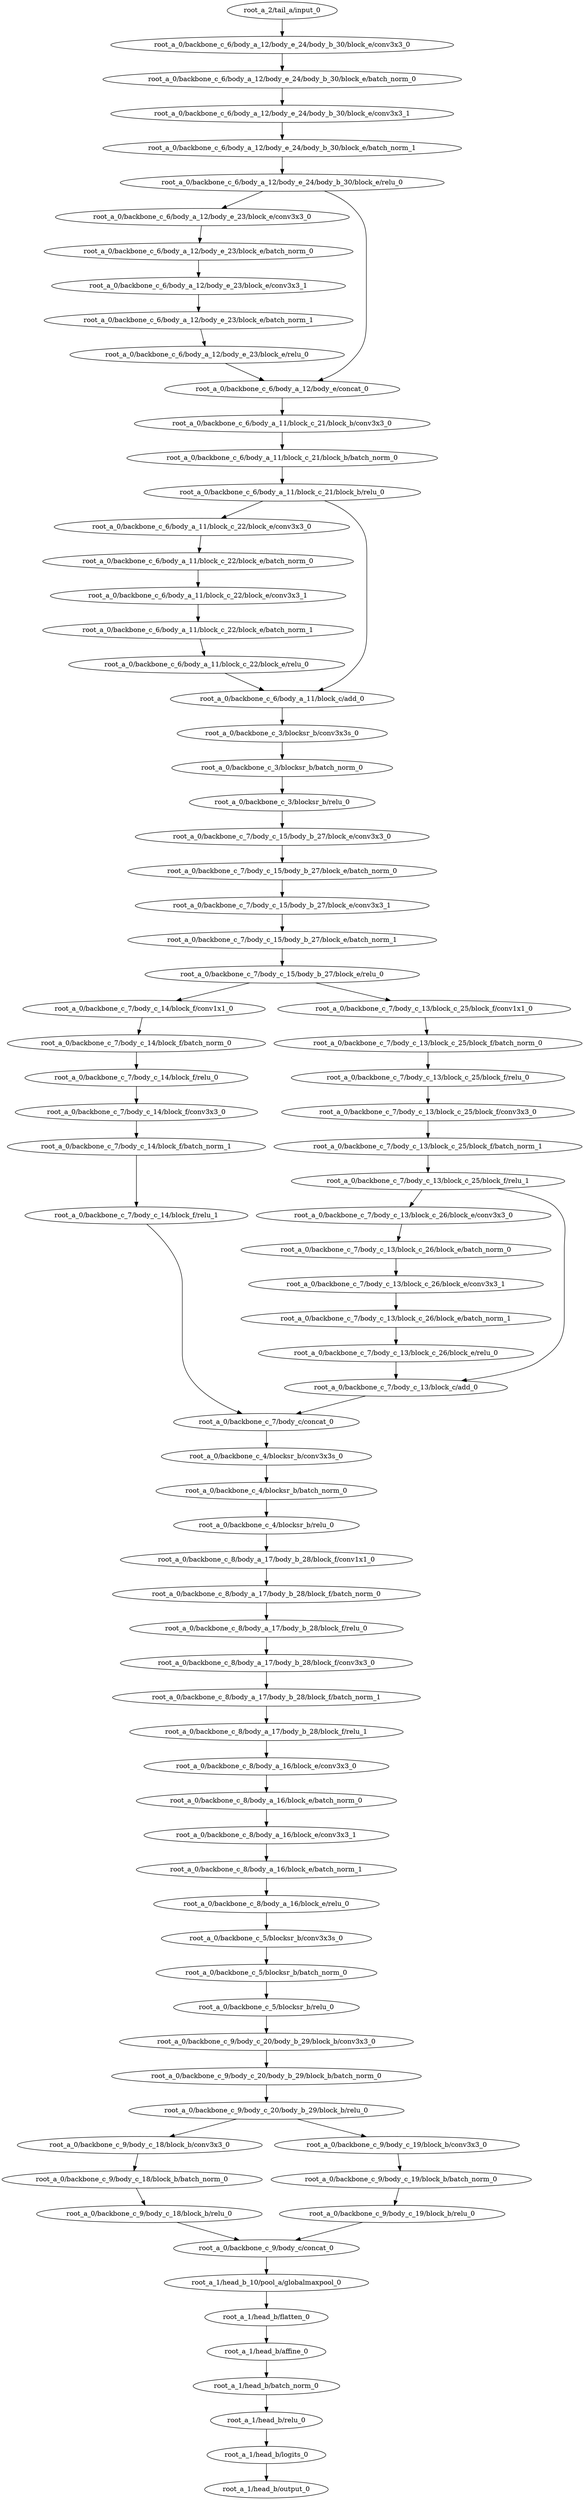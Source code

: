 digraph root_a {
	"root_a_2/tail_a/input_0"
	"root_a_0/backbone_c_6/body_a_12/body_e_24/body_b_30/block_e/conv3x3_0"
	"root_a_0/backbone_c_6/body_a_12/body_e_24/body_b_30/block_e/batch_norm_0"
	"root_a_0/backbone_c_6/body_a_12/body_e_24/body_b_30/block_e/conv3x3_1"
	"root_a_0/backbone_c_6/body_a_12/body_e_24/body_b_30/block_e/batch_norm_1"
	"root_a_0/backbone_c_6/body_a_12/body_e_24/body_b_30/block_e/relu_0"
	"root_a_0/backbone_c_6/body_a_12/body_e_23/block_e/conv3x3_0"
	"root_a_0/backbone_c_6/body_a_12/body_e_23/block_e/batch_norm_0"
	"root_a_0/backbone_c_6/body_a_12/body_e_23/block_e/conv3x3_1"
	"root_a_0/backbone_c_6/body_a_12/body_e_23/block_e/batch_norm_1"
	"root_a_0/backbone_c_6/body_a_12/body_e_23/block_e/relu_0"
	"root_a_0/backbone_c_6/body_a_12/body_e/concat_0"
	"root_a_0/backbone_c_6/body_a_11/block_c_21/block_b/conv3x3_0"
	"root_a_0/backbone_c_6/body_a_11/block_c_21/block_b/batch_norm_0"
	"root_a_0/backbone_c_6/body_a_11/block_c_21/block_b/relu_0"
	"root_a_0/backbone_c_6/body_a_11/block_c_22/block_e/conv3x3_0"
	"root_a_0/backbone_c_6/body_a_11/block_c_22/block_e/batch_norm_0"
	"root_a_0/backbone_c_6/body_a_11/block_c_22/block_e/conv3x3_1"
	"root_a_0/backbone_c_6/body_a_11/block_c_22/block_e/batch_norm_1"
	"root_a_0/backbone_c_6/body_a_11/block_c_22/block_e/relu_0"
	"root_a_0/backbone_c_6/body_a_11/block_c/add_0"
	"root_a_0/backbone_c_3/blocksr_b/conv3x3s_0"
	"root_a_0/backbone_c_3/blocksr_b/batch_norm_0"
	"root_a_0/backbone_c_3/blocksr_b/relu_0"
	"root_a_0/backbone_c_7/body_c_15/body_b_27/block_e/conv3x3_0"
	"root_a_0/backbone_c_7/body_c_15/body_b_27/block_e/batch_norm_0"
	"root_a_0/backbone_c_7/body_c_15/body_b_27/block_e/conv3x3_1"
	"root_a_0/backbone_c_7/body_c_15/body_b_27/block_e/batch_norm_1"
	"root_a_0/backbone_c_7/body_c_15/body_b_27/block_e/relu_0"
	"root_a_0/backbone_c_7/body_c_14/block_f/conv1x1_0"
	"root_a_0/backbone_c_7/body_c_14/block_f/batch_norm_0"
	"root_a_0/backbone_c_7/body_c_14/block_f/relu_0"
	"root_a_0/backbone_c_7/body_c_14/block_f/conv3x3_0"
	"root_a_0/backbone_c_7/body_c_14/block_f/batch_norm_1"
	"root_a_0/backbone_c_7/body_c_14/block_f/relu_1"
	"root_a_0/backbone_c_7/body_c_13/block_c_25/block_f/conv1x1_0"
	"root_a_0/backbone_c_7/body_c_13/block_c_25/block_f/batch_norm_0"
	"root_a_0/backbone_c_7/body_c_13/block_c_25/block_f/relu_0"
	"root_a_0/backbone_c_7/body_c_13/block_c_25/block_f/conv3x3_0"
	"root_a_0/backbone_c_7/body_c_13/block_c_25/block_f/batch_norm_1"
	"root_a_0/backbone_c_7/body_c_13/block_c_25/block_f/relu_1"
	"root_a_0/backbone_c_7/body_c_13/block_c_26/block_e/conv3x3_0"
	"root_a_0/backbone_c_7/body_c_13/block_c_26/block_e/batch_norm_0"
	"root_a_0/backbone_c_7/body_c_13/block_c_26/block_e/conv3x3_1"
	"root_a_0/backbone_c_7/body_c_13/block_c_26/block_e/batch_norm_1"
	"root_a_0/backbone_c_7/body_c_13/block_c_26/block_e/relu_0"
	"root_a_0/backbone_c_7/body_c_13/block_c/add_0"
	"root_a_0/backbone_c_7/body_c/concat_0"
	"root_a_0/backbone_c_4/blocksr_b/conv3x3s_0"
	"root_a_0/backbone_c_4/blocksr_b/batch_norm_0"
	"root_a_0/backbone_c_4/blocksr_b/relu_0"
	"root_a_0/backbone_c_8/body_a_17/body_b_28/block_f/conv1x1_0"
	"root_a_0/backbone_c_8/body_a_17/body_b_28/block_f/batch_norm_0"
	"root_a_0/backbone_c_8/body_a_17/body_b_28/block_f/relu_0"
	"root_a_0/backbone_c_8/body_a_17/body_b_28/block_f/conv3x3_0"
	"root_a_0/backbone_c_8/body_a_17/body_b_28/block_f/batch_norm_1"
	"root_a_0/backbone_c_8/body_a_17/body_b_28/block_f/relu_1"
	"root_a_0/backbone_c_8/body_a_16/block_e/conv3x3_0"
	"root_a_0/backbone_c_8/body_a_16/block_e/batch_norm_0"
	"root_a_0/backbone_c_8/body_a_16/block_e/conv3x3_1"
	"root_a_0/backbone_c_8/body_a_16/block_e/batch_norm_1"
	"root_a_0/backbone_c_8/body_a_16/block_e/relu_0"
	"root_a_0/backbone_c_5/blocksr_b/conv3x3s_0"
	"root_a_0/backbone_c_5/blocksr_b/batch_norm_0"
	"root_a_0/backbone_c_5/blocksr_b/relu_0"
	"root_a_0/backbone_c_9/body_c_20/body_b_29/block_b/conv3x3_0"
	"root_a_0/backbone_c_9/body_c_20/body_b_29/block_b/batch_norm_0"
	"root_a_0/backbone_c_9/body_c_20/body_b_29/block_b/relu_0"
	"root_a_0/backbone_c_9/body_c_18/block_b/conv3x3_0"
	"root_a_0/backbone_c_9/body_c_18/block_b/batch_norm_0"
	"root_a_0/backbone_c_9/body_c_18/block_b/relu_0"
	"root_a_0/backbone_c_9/body_c_19/block_b/conv3x3_0"
	"root_a_0/backbone_c_9/body_c_19/block_b/batch_norm_0"
	"root_a_0/backbone_c_9/body_c_19/block_b/relu_0"
	"root_a_0/backbone_c_9/body_c/concat_0"
	"root_a_1/head_b_10/pool_a/globalmaxpool_0"
	"root_a_1/head_b/flatten_0"
	"root_a_1/head_b/affine_0"
	"root_a_1/head_b/batch_norm_0"
	"root_a_1/head_b/relu_0"
	"root_a_1/head_b/logits_0"
	"root_a_1/head_b/output_0"

	"root_a_2/tail_a/input_0" -> "root_a_0/backbone_c_6/body_a_12/body_e_24/body_b_30/block_e/conv3x3_0"
	"root_a_0/backbone_c_6/body_a_12/body_e_24/body_b_30/block_e/conv3x3_0" -> "root_a_0/backbone_c_6/body_a_12/body_e_24/body_b_30/block_e/batch_norm_0"
	"root_a_0/backbone_c_6/body_a_12/body_e_24/body_b_30/block_e/batch_norm_0" -> "root_a_0/backbone_c_6/body_a_12/body_e_24/body_b_30/block_e/conv3x3_1"
	"root_a_0/backbone_c_6/body_a_12/body_e_24/body_b_30/block_e/conv3x3_1" -> "root_a_0/backbone_c_6/body_a_12/body_e_24/body_b_30/block_e/batch_norm_1"
	"root_a_0/backbone_c_6/body_a_12/body_e_24/body_b_30/block_e/batch_norm_1" -> "root_a_0/backbone_c_6/body_a_12/body_e_24/body_b_30/block_e/relu_0"
	"root_a_0/backbone_c_6/body_a_12/body_e_24/body_b_30/block_e/relu_0" -> "root_a_0/backbone_c_6/body_a_12/body_e_23/block_e/conv3x3_0"
	"root_a_0/backbone_c_6/body_a_12/body_e_23/block_e/conv3x3_0" -> "root_a_0/backbone_c_6/body_a_12/body_e_23/block_e/batch_norm_0"
	"root_a_0/backbone_c_6/body_a_12/body_e_23/block_e/batch_norm_0" -> "root_a_0/backbone_c_6/body_a_12/body_e_23/block_e/conv3x3_1"
	"root_a_0/backbone_c_6/body_a_12/body_e_23/block_e/conv3x3_1" -> "root_a_0/backbone_c_6/body_a_12/body_e_23/block_e/batch_norm_1"
	"root_a_0/backbone_c_6/body_a_12/body_e_23/block_e/batch_norm_1" -> "root_a_0/backbone_c_6/body_a_12/body_e_23/block_e/relu_0"
	"root_a_0/backbone_c_6/body_a_12/body_e_24/body_b_30/block_e/relu_0" -> "root_a_0/backbone_c_6/body_a_12/body_e/concat_0"
	"root_a_0/backbone_c_6/body_a_12/body_e_23/block_e/relu_0" -> "root_a_0/backbone_c_6/body_a_12/body_e/concat_0"
	"root_a_0/backbone_c_6/body_a_12/body_e/concat_0" -> "root_a_0/backbone_c_6/body_a_11/block_c_21/block_b/conv3x3_0"
	"root_a_0/backbone_c_6/body_a_11/block_c_21/block_b/conv3x3_0" -> "root_a_0/backbone_c_6/body_a_11/block_c_21/block_b/batch_norm_0"
	"root_a_0/backbone_c_6/body_a_11/block_c_21/block_b/batch_norm_0" -> "root_a_0/backbone_c_6/body_a_11/block_c_21/block_b/relu_0"
	"root_a_0/backbone_c_6/body_a_11/block_c_21/block_b/relu_0" -> "root_a_0/backbone_c_6/body_a_11/block_c_22/block_e/conv3x3_0"
	"root_a_0/backbone_c_6/body_a_11/block_c_22/block_e/conv3x3_0" -> "root_a_0/backbone_c_6/body_a_11/block_c_22/block_e/batch_norm_0"
	"root_a_0/backbone_c_6/body_a_11/block_c_22/block_e/batch_norm_0" -> "root_a_0/backbone_c_6/body_a_11/block_c_22/block_e/conv3x3_1"
	"root_a_0/backbone_c_6/body_a_11/block_c_22/block_e/conv3x3_1" -> "root_a_0/backbone_c_6/body_a_11/block_c_22/block_e/batch_norm_1"
	"root_a_0/backbone_c_6/body_a_11/block_c_22/block_e/batch_norm_1" -> "root_a_0/backbone_c_6/body_a_11/block_c_22/block_e/relu_0"
	"root_a_0/backbone_c_6/body_a_11/block_c_21/block_b/relu_0" -> "root_a_0/backbone_c_6/body_a_11/block_c/add_0"
	"root_a_0/backbone_c_6/body_a_11/block_c_22/block_e/relu_0" -> "root_a_0/backbone_c_6/body_a_11/block_c/add_0"
	"root_a_0/backbone_c_6/body_a_11/block_c/add_0" -> "root_a_0/backbone_c_3/blocksr_b/conv3x3s_0"
	"root_a_0/backbone_c_3/blocksr_b/conv3x3s_0" -> "root_a_0/backbone_c_3/blocksr_b/batch_norm_0"
	"root_a_0/backbone_c_3/blocksr_b/batch_norm_0" -> "root_a_0/backbone_c_3/blocksr_b/relu_0"
	"root_a_0/backbone_c_3/blocksr_b/relu_0" -> "root_a_0/backbone_c_7/body_c_15/body_b_27/block_e/conv3x3_0"
	"root_a_0/backbone_c_7/body_c_15/body_b_27/block_e/conv3x3_0" -> "root_a_0/backbone_c_7/body_c_15/body_b_27/block_e/batch_norm_0"
	"root_a_0/backbone_c_7/body_c_15/body_b_27/block_e/batch_norm_0" -> "root_a_0/backbone_c_7/body_c_15/body_b_27/block_e/conv3x3_1"
	"root_a_0/backbone_c_7/body_c_15/body_b_27/block_e/conv3x3_1" -> "root_a_0/backbone_c_7/body_c_15/body_b_27/block_e/batch_norm_1"
	"root_a_0/backbone_c_7/body_c_15/body_b_27/block_e/batch_norm_1" -> "root_a_0/backbone_c_7/body_c_15/body_b_27/block_e/relu_0"
	"root_a_0/backbone_c_7/body_c_15/body_b_27/block_e/relu_0" -> "root_a_0/backbone_c_7/body_c_14/block_f/conv1x1_0"
	"root_a_0/backbone_c_7/body_c_14/block_f/conv1x1_0" -> "root_a_0/backbone_c_7/body_c_14/block_f/batch_norm_0"
	"root_a_0/backbone_c_7/body_c_14/block_f/batch_norm_0" -> "root_a_0/backbone_c_7/body_c_14/block_f/relu_0"
	"root_a_0/backbone_c_7/body_c_14/block_f/relu_0" -> "root_a_0/backbone_c_7/body_c_14/block_f/conv3x3_0"
	"root_a_0/backbone_c_7/body_c_14/block_f/conv3x3_0" -> "root_a_0/backbone_c_7/body_c_14/block_f/batch_norm_1"
	"root_a_0/backbone_c_7/body_c_14/block_f/batch_norm_1" -> "root_a_0/backbone_c_7/body_c_14/block_f/relu_1"
	"root_a_0/backbone_c_7/body_c_15/body_b_27/block_e/relu_0" -> "root_a_0/backbone_c_7/body_c_13/block_c_25/block_f/conv1x1_0"
	"root_a_0/backbone_c_7/body_c_13/block_c_25/block_f/conv1x1_0" -> "root_a_0/backbone_c_7/body_c_13/block_c_25/block_f/batch_norm_0"
	"root_a_0/backbone_c_7/body_c_13/block_c_25/block_f/batch_norm_0" -> "root_a_0/backbone_c_7/body_c_13/block_c_25/block_f/relu_0"
	"root_a_0/backbone_c_7/body_c_13/block_c_25/block_f/relu_0" -> "root_a_0/backbone_c_7/body_c_13/block_c_25/block_f/conv3x3_0"
	"root_a_0/backbone_c_7/body_c_13/block_c_25/block_f/conv3x3_0" -> "root_a_0/backbone_c_7/body_c_13/block_c_25/block_f/batch_norm_1"
	"root_a_0/backbone_c_7/body_c_13/block_c_25/block_f/batch_norm_1" -> "root_a_0/backbone_c_7/body_c_13/block_c_25/block_f/relu_1"
	"root_a_0/backbone_c_7/body_c_13/block_c_25/block_f/relu_1" -> "root_a_0/backbone_c_7/body_c_13/block_c_26/block_e/conv3x3_0"
	"root_a_0/backbone_c_7/body_c_13/block_c_26/block_e/conv3x3_0" -> "root_a_0/backbone_c_7/body_c_13/block_c_26/block_e/batch_norm_0"
	"root_a_0/backbone_c_7/body_c_13/block_c_26/block_e/batch_norm_0" -> "root_a_0/backbone_c_7/body_c_13/block_c_26/block_e/conv3x3_1"
	"root_a_0/backbone_c_7/body_c_13/block_c_26/block_e/conv3x3_1" -> "root_a_0/backbone_c_7/body_c_13/block_c_26/block_e/batch_norm_1"
	"root_a_0/backbone_c_7/body_c_13/block_c_26/block_e/batch_norm_1" -> "root_a_0/backbone_c_7/body_c_13/block_c_26/block_e/relu_0"
	"root_a_0/backbone_c_7/body_c_13/block_c_25/block_f/relu_1" -> "root_a_0/backbone_c_7/body_c_13/block_c/add_0"
	"root_a_0/backbone_c_7/body_c_13/block_c_26/block_e/relu_0" -> "root_a_0/backbone_c_7/body_c_13/block_c/add_0"
	"root_a_0/backbone_c_7/body_c_14/block_f/relu_1" -> "root_a_0/backbone_c_7/body_c/concat_0"
	"root_a_0/backbone_c_7/body_c_13/block_c/add_0" -> "root_a_0/backbone_c_7/body_c/concat_0"
	"root_a_0/backbone_c_7/body_c/concat_0" -> "root_a_0/backbone_c_4/blocksr_b/conv3x3s_0"
	"root_a_0/backbone_c_4/blocksr_b/conv3x3s_0" -> "root_a_0/backbone_c_4/blocksr_b/batch_norm_0"
	"root_a_0/backbone_c_4/blocksr_b/batch_norm_0" -> "root_a_0/backbone_c_4/blocksr_b/relu_0"
	"root_a_0/backbone_c_4/blocksr_b/relu_0" -> "root_a_0/backbone_c_8/body_a_17/body_b_28/block_f/conv1x1_0"
	"root_a_0/backbone_c_8/body_a_17/body_b_28/block_f/conv1x1_0" -> "root_a_0/backbone_c_8/body_a_17/body_b_28/block_f/batch_norm_0"
	"root_a_0/backbone_c_8/body_a_17/body_b_28/block_f/batch_norm_0" -> "root_a_0/backbone_c_8/body_a_17/body_b_28/block_f/relu_0"
	"root_a_0/backbone_c_8/body_a_17/body_b_28/block_f/relu_0" -> "root_a_0/backbone_c_8/body_a_17/body_b_28/block_f/conv3x3_0"
	"root_a_0/backbone_c_8/body_a_17/body_b_28/block_f/conv3x3_0" -> "root_a_0/backbone_c_8/body_a_17/body_b_28/block_f/batch_norm_1"
	"root_a_0/backbone_c_8/body_a_17/body_b_28/block_f/batch_norm_1" -> "root_a_0/backbone_c_8/body_a_17/body_b_28/block_f/relu_1"
	"root_a_0/backbone_c_8/body_a_17/body_b_28/block_f/relu_1" -> "root_a_0/backbone_c_8/body_a_16/block_e/conv3x3_0"
	"root_a_0/backbone_c_8/body_a_16/block_e/conv3x3_0" -> "root_a_0/backbone_c_8/body_a_16/block_e/batch_norm_0"
	"root_a_0/backbone_c_8/body_a_16/block_e/batch_norm_0" -> "root_a_0/backbone_c_8/body_a_16/block_e/conv3x3_1"
	"root_a_0/backbone_c_8/body_a_16/block_e/conv3x3_1" -> "root_a_0/backbone_c_8/body_a_16/block_e/batch_norm_1"
	"root_a_0/backbone_c_8/body_a_16/block_e/batch_norm_1" -> "root_a_0/backbone_c_8/body_a_16/block_e/relu_0"
	"root_a_0/backbone_c_8/body_a_16/block_e/relu_0" -> "root_a_0/backbone_c_5/blocksr_b/conv3x3s_0"
	"root_a_0/backbone_c_5/blocksr_b/conv3x3s_0" -> "root_a_0/backbone_c_5/blocksr_b/batch_norm_0"
	"root_a_0/backbone_c_5/blocksr_b/batch_norm_0" -> "root_a_0/backbone_c_5/blocksr_b/relu_0"
	"root_a_0/backbone_c_5/blocksr_b/relu_0" -> "root_a_0/backbone_c_9/body_c_20/body_b_29/block_b/conv3x3_0"
	"root_a_0/backbone_c_9/body_c_20/body_b_29/block_b/conv3x3_0" -> "root_a_0/backbone_c_9/body_c_20/body_b_29/block_b/batch_norm_0"
	"root_a_0/backbone_c_9/body_c_20/body_b_29/block_b/batch_norm_0" -> "root_a_0/backbone_c_9/body_c_20/body_b_29/block_b/relu_0"
	"root_a_0/backbone_c_9/body_c_20/body_b_29/block_b/relu_0" -> "root_a_0/backbone_c_9/body_c_18/block_b/conv3x3_0"
	"root_a_0/backbone_c_9/body_c_18/block_b/conv3x3_0" -> "root_a_0/backbone_c_9/body_c_18/block_b/batch_norm_0"
	"root_a_0/backbone_c_9/body_c_18/block_b/batch_norm_0" -> "root_a_0/backbone_c_9/body_c_18/block_b/relu_0"
	"root_a_0/backbone_c_9/body_c_20/body_b_29/block_b/relu_0" -> "root_a_0/backbone_c_9/body_c_19/block_b/conv3x3_0"
	"root_a_0/backbone_c_9/body_c_19/block_b/conv3x3_0" -> "root_a_0/backbone_c_9/body_c_19/block_b/batch_norm_0"
	"root_a_0/backbone_c_9/body_c_19/block_b/batch_norm_0" -> "root_a_0/backbone_c_9/body_c_19/block_b/relu_0"
	"root_a_0/backbone_c_9/body_c_18/block_b/relu_0" -> "root_a_0/backbone_c_9/body_c/concat_0"
	"root_a_0/backbone_c_9/body_c_19/block_b/relu_0" -> "root_a_0/backbone_c_9/body_c/concat_0"
	"root_a_0/backbone_c_9/body_c/concat_0" -> "root_a_1/head_b_10/pool_a/globalmaxpool_0"
	"root_a_1/head_b_10/pool_a/globalmaxpool_0" -> "root_a_1/head_b/flatten_0"
	"root_a_1/head_b/flatten_0" -> "root_a_1/head_b/affine_0"
	"root_a_1/head_b/affine_0" -> "root_a_1/head_b/batch_norm_0"
	"root_a_1/head_b/batch_norm_0" -> "root_a_1/head_b/relu_0"
	"root_a_1/head_b/relu_0" -> "root_a_1/head_b/logits_0"
	"root_a_1/head_b/logits_0" -> "root_a_1/head_b/output_0"

}